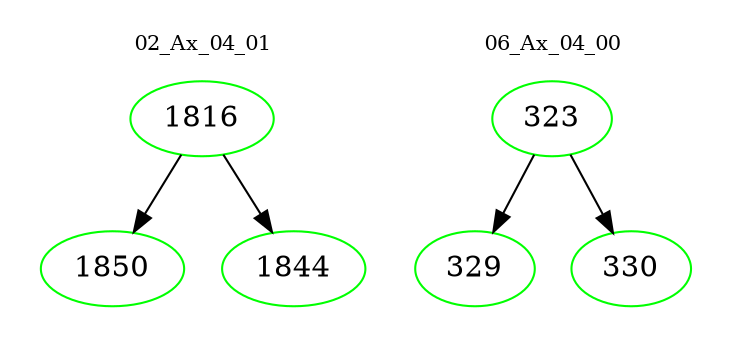 digraph{
subgraph cluster_0 {
color = white
label = "02_Ax_04_01";
fontsize=10;
T0_1816 [label="1816", color="green"]
T0_1816 -> T0_1850 [color="black"]
T0_1850 [label="1850", color="green"]
T0_1816 -> T0_1844 [color="black"]
T0_1844 [label="1844", color="green"]
}
subgraph cluster_1 {
color = white
label = "06_Ax_04_00";
fontsize=10;
T1_323 [label="323", color="green"]
T1_323 -> T1_329 [color="black"]
T1_329 [label="329", color="green"]
T1_323 -> T1_330 [color="black"]
T1_330 [label="330", color="green"]
}
}
